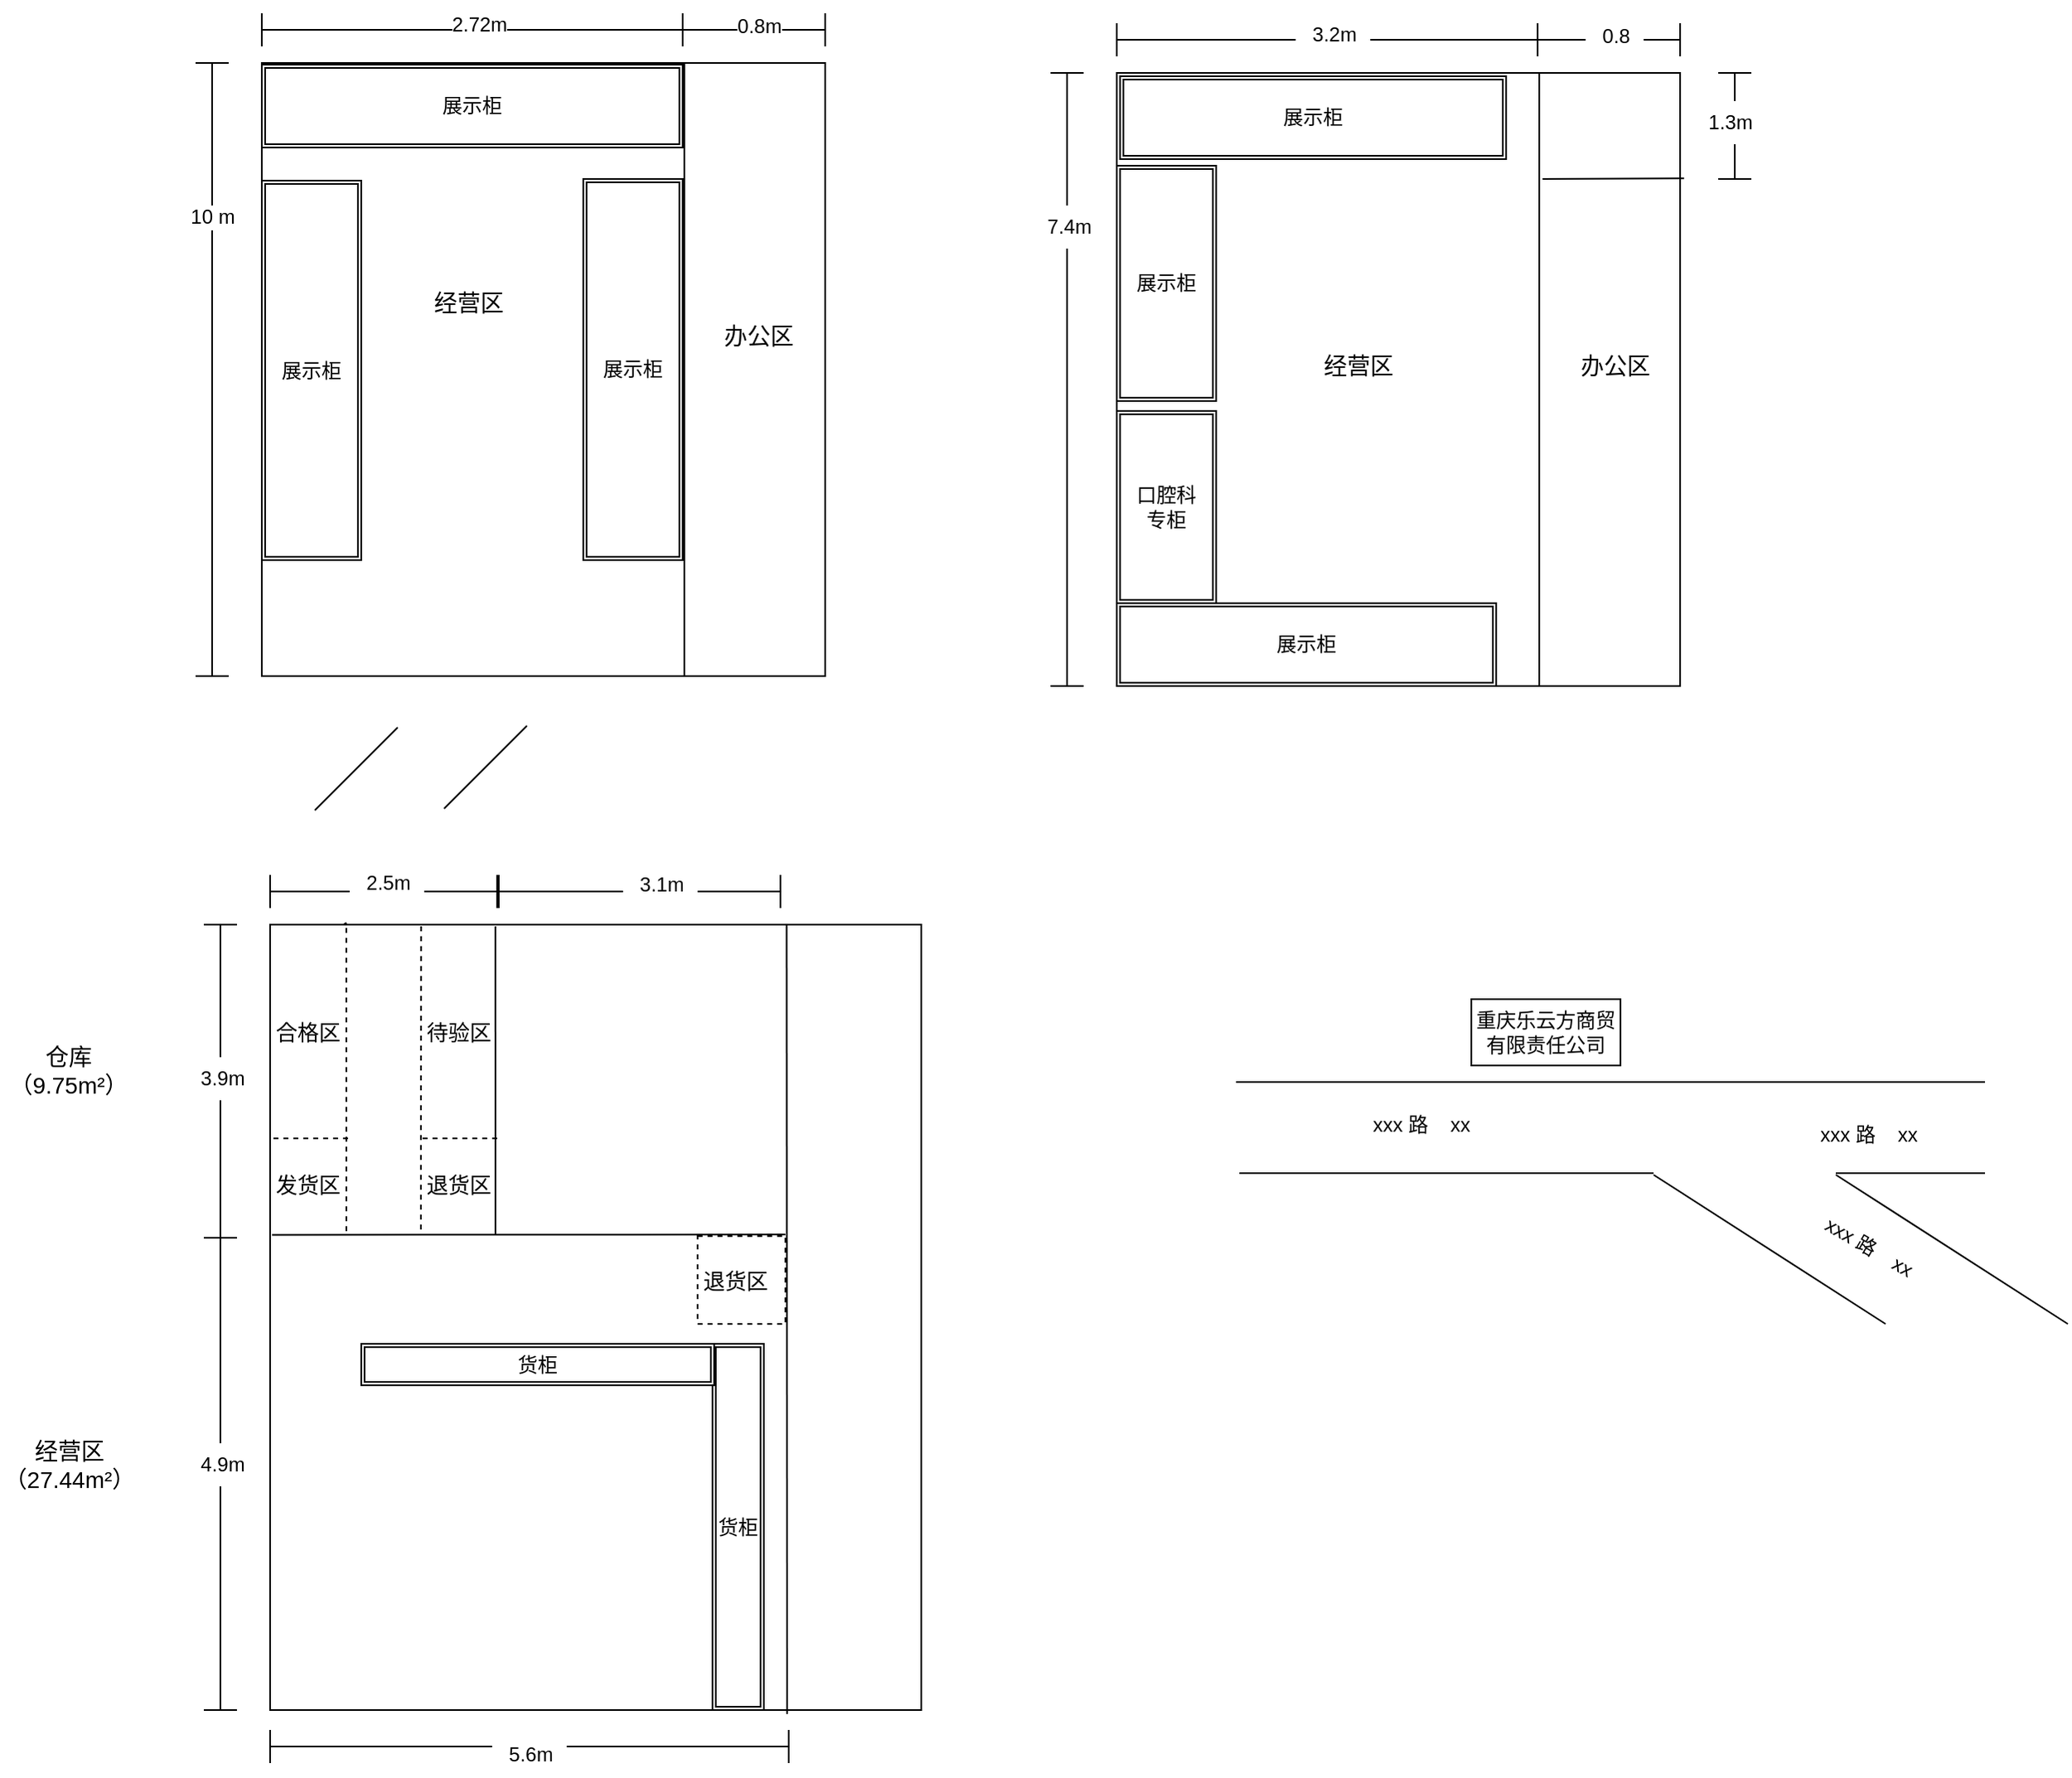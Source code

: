 <mxfile version="26.0.6">
  <diagram name="第 1 页" id="Z-B9GPo6lg7uLuRhSohc">
    <mxGraphModel dx="1091" dy="674" grid="0" gridSize="10" guides="1" tooltips="1" connect="1" arrows="1" fold="1" page="0" pageScale="1" pageWidth="827" pageHeight="1169" math="0" shadow="0">
      <root>
        <mxCell id="0" />
        <mxCell id="1" parent="0" />
        <mxCell id="mRxpKOq9cnGKZ9Mrb7sG-1" value="" style="rounded=0;whiteSpace=wrap;html=1;" parent="1" vertex="1">
          <mxGeometry x="200" y="90" width="340" height="370" as="geometry" />
        </mxCell>
        <mxCell id="mRxpKOq9cnGKZ9Mrb7sG-3" value="办公区" style="text;html=1;align=center;verticalAlign=middle;whiteSpace=wrap;rounded=0;fontSize=14;" parent="1" vertex="1">
          <mxGeometry x="470" y="240" width="60" height="30" as="geometry" />
        </mxCell>
        <mxCell id="mRxpKOq9cnGKZ9Mrb7sG-4" value="经营区" style="text;html=1;align=center;verticalAlign=middle;whiteSpace=wrap;rounded=0;fontSize=14;" parent="1" vertex="1">
          <mxGeometry x="295" y="220" width="60" height="30" as="geometry" />
        </mxCell>
        <mxCell id="mRxpKOq9cnGKZ9Mrb7sG-5" value="" style="shape=crossbar;whiteSpace=wrap;html=1;rounded=1;direction=south;" parent="1" vertex="1">
          <mxGeometry x="160" y="90" width="20" height="370" as="geometry" />
        </mxCell>
        <mxCell id="mRxpKOq9cnGKZ9Mrb7sG-7" value="10 m" style="text;html=1;align=center;verticalAlign=middle;resizable=0;points=[];autosize=1;strokeColor=none;fillColor=none;labelBackgroundColor=default;" parent="1" vertex="1">
          <mxGeometry x="145" y="168" width="50" height="30" as="geometry" />
        </mxCell>
        <mxCell id="mRxpKOq9cnGKZ9Mrb7sG-10" value="" style="shape=crossbar;whiteSpace=wrap;html=1;rounded=1;" parent="1" vertex="1">
          <mxGeometry x="200" y="60" width="254" height="20" as="geometry" />
        </mxCell>
        <mxCell id="mRxpKOq9cnGKZ9Mrb7sG-11" value="2.72m" style="text;html=1;align=center;verticalAlign=middle;resizable=0;points=[];autosize=1;strokeColor=none;fillColor=none;labelBackgroundColor=default;" parent="1" vertex="1">
          <mxGeometry x="301" y="52" width="60" height="30" as="geometry" />
        </mxCell>
        <mxCell id="mRxpKOq9cnGKZ9Mrb7sG-12" value="" style="endArrow=none;html=1;rounded=0;" parent="1" source="mRxpKOq9cnGKZ9Mrb7sG-1" edge="1">
          <mxGeometry width="50" height="50" relative="1" as="geometry">
            <mxPoint x="400" y="140" as="sourcePoint" />
            <mxPoint x="450" y="90" as="targetPoint" />
          </mxGeometry>
        </mxCell>
        <mxCell id="mRxpKOq9cnGKZ9Mrb7sG-13" value="" style="endArrow=none;html=1;rounded=0;" parent="1" source="mRxpKOq9cnGKZ9Mrb7sG-1" edge="1">
          <mxGeometry width="50" height="50" relative="1" as="geometry">
            <mxPoint x="400" y="140" as="sourcePoint" />
            <mxPoint x="450" y="90" as="targetPoint" />
          </mxGeometry>
        </mxCell>
        <mxCell id="mRxpKOq9cnGKZ9Mrb7sG-14" value="" style="endArrow=none;html=1;rounded=0;" parent="1" target="mRxpKOq9cnGKZ9Mrb7sG-1" edge="1">
          <mxGeometry width="50" height="50" relative="1" as="geometry">
            <mxPoint x="450" y="460" as="sourcePoint" />
            <mxPoint x="500" y="410" as="targetPoint" />
          </mxGeometry>
        </mxCell>
        <mxCell id="mRxpKOq9cnGKZ9Mrb7sG-15" value="" style="endArrow=none;html=1;rounded=0;exitX=0.75;exitY=0;exitDx=0;exitDy=0;entryX=0.75;entryY=1;entryDx=0;entryDy=0;" parent="1" source="mRxpKOq9cnGKZ9Mrb7sG-1" target="mRxpKOq9cnGKZ9Mrb7sG-1" edge="1">
          <mxGeometry width="50" height="50" relative="1" as="geometry">
            <mxPoint x="390" y="290" as="sourcePoint" />
            <mxPoint x="440" y="240" as="targetPoint" />
          </mxGeometry>
        </mxCell>
        <mxCell id="mRxpKOq9cnGKZ9Mrb7sG-16" value="" style="shape=crossbar;whiteSpace=wrap;html=1;rounded=1;" parent="1" vertex="1">
          <mxGeometry x="454" y="60" width="86" height="20" as="geometry" />
        </mxCell>
        <mxCell id="mRxpKOq9cnGKZ9Mrb7sG-17" value="0.8m" style="text;html=1;align=center;verticalAlign=middle;resizable=0;points=[];autosize=1;strokeColor=none;fillColor=none;labelBackgroundColor=default;" parent="1" vertex="1">
          <mxGeometry x="475" y="53" width="50" height="30" as="geometry" />
        </mxCell>
        <mxCell id="mRxpKOq9cnGKZ9Mrb7sG-18" value="展示柜" style="shape=ext;double=1;rounded=0;whiteSpace=wrap;html=1;" parent="1" vertex="1">
          <mxGeometry x="200" y="161" width="60" height="229" as="geometry" />
        </mxCell>
        <mxCell id="mRxpKOq9cnGKZ9Mrb7sG-19" value="展示柜" style="shape=ext;double=1;rounded=0;whiteSpace=wrap;html=1;" parent="1" vertex="1">
          <mxGeometry x="394" y="160" width="60" height="230" as="geometry" />
        </mxCell>
        <mxCell id="mRxpKOq9cnGKZ9Mrb7sG-20" value="展示柜" style="shape=ext;double=1;rounded=0;whiteSpace=wrap;html=1;" parent="1" vertex="1">
          <mxGeometry x="200" y="91" width="254" height="50" as="geometry" />
        </mxCell>
        <mxCell id="AbtzzDSf9mE-Rb6gtzmR-1" value="" style="rounded=0;whiteSpace=wrap;html=1;" parent="1" vertex="1">
          <mxGeometry x="205" y="610" width="393" height="474" as="geometry" />
        </mxCell>
        <mxCell id="AbtzzDSf9mE-Rb6gtzmR-3" value="经营区&lt;div&gt;（27.44m²）&lt;/div&gt;" style="text;html=1;align=center;verticalAlign=middle;whiteSpace=wrap;rounded=0;fontSize=14;" parent="1" vertex="1">
          <mxGeometry x="42" y="921" width="84" height="30" as="geometry" />
        </mxCell>
        <mxCell id="AbtzzDSf9mE-Rb6gtzmR-4" value="" style="shape=crossbar;whiteSpace=wrap;html=1;rounded=1;direction=south;" parent="1" vertex="1">
          <mxGeometry x="165" y="610" width="20" height="189" as="geometry" />
        </mxCell>
        <mxCell id="AbtzzDSf9mE-Rb6gtzmR-5" value="3.9m" style="text;html=1;align=center;verticalAlign=middle;resizable=0;points=[];autosize=1;strokeColor=none;fillColor=default;labelBackgroundColor=default;" parent="1" vertex="1">
          <mxGeometry x="153" y="690" width="45" height="26" as="geometry" />
        </mxCell>
        <mxCell id="AbtzzDSf9mE-Rb6gtzmR-6" value="" style="shape=crossbar;whiteSpace=wrap;html=1;rounded=1;" parent="1" vertex="1">
          <mxGeometry x="205" y="580" width="137" height="20" as="geometry" />
        </mxCell>
        <mxCell id="AbtzzDSf9mE-Rb6gtzmR-8" value="" style="endArrow=none;html=1;rounded=0;" parent="1" source="AbtzzDSf9mE-Rb6gtzmR-1" edge="1">
          <mxGeometry width="50" height="50" relative="1" as="geometry">
            <mxPoint x="405" y="660" as="sourcePoint" />
            <mxPoint x="455" y="610" as="targetPoint" />
          </mxGeometry>
        </mxCell>
        <mxCell id="AbtzzDSf9mE-Rb6gtzmR-9" value="" style="endArrow=none;html=1;rounded=0;" parent="1" source="AbtzzDSf9mE-Rb6gtzmR-1" edge="1">
          <mxGeometry width="50" height="50" relative="1" as="geometry">
            <mxPoint x="405" y="660" as="sourcePoint" />
            <mxPoint x="455" y="610" as="targetPoint" />
          </mxGeometry>
        </mxCell>
        <mxCell id="AbtzzDSf9mE-Rb6gtzmR-11" value="" style="endArrow=none;html=1;rounded=0;exitX=0.75;exitY=0;exitDx=0;exitDy=0;entryX=0.794;entryY=1.005;entryDx=0;entryDy=0;entryPerimeter=0;" parent="1" target="AbtzzDSf9mE-Rb6gtzmR-1" edge="1">
          <mxGeometry width="50" height="50" relative="1" as="geometry">
            <mxPoint x="516.75" y="610" as="sourcePoint" />
            <mxPoint x="516.75" y="980" as="targetPoint" />
          </mxGeometry>
        </mxCell>
        <mxCell id="AbtzzDSf9mE-Rb6gtzmR-12" value="" style="shape=crossbar;whiteSpace=wrap;html=1;rounded=1;" parent="1" vertex="1">
          <mxGeometry x="343" y="580" width="170" height="20" as="geometry" />
        </mxCell>
        <mxCell id="AbtzzDSf9mE-Rb6gtzmR-13" value="3.1m" style="text;html=1;align=center;verticalAlign=middle;resizable=0;points=[];autosize=1;strokeColor=none;fillColor=default;labelBackgroundColor=default;" parent="1" vertex="1">
          <mxGeometry x="418" y="573" width="45" height="26" as="geometry" />
        </mxCell>
        <mxCell id="AbtzzDSf9mE-Rb6gtzmR-15" value="货柜" style="shape=ext;double=1;rounded=0;whiteSpace=wrap;html=1;" parent="1" vertex="1">
          <mxGeometry x="472" y="863" width="31" height="221" as="geometry" />
        </mxCell>
        <mxCell id="AbtzzDSf9mE-Rb6gtzmR-16" value="货柜" style="shape=ext;double=1;rounded=0;whiteSpace=wrap;html=1;" parent="1" vertex="1">
          <mxGeometry x="260" y="863" width="213" height="25" as="geometry" />
        </mxCell>
        <mxCell id="AbtzzDSf9mE-Rb6gtzmR-19" value="2.5m" style="text;html=1;align=center;verticalAlign=middle;resizable=0;points=[];autosize=1;strokeColor=none;fillColor=default;" parent="1" vertex="1">
          <mxGeometry x="253" y="572" width="45" height="26" as="geometry" />
        </mxCell>
        <mxCell id="AbtzzDSf9mE-Rb6gtzmR-20" value="" style="endArrow=none;html=1;rounded=0;" parent="1" target="AbtzzDSf9mE-Rb6gtzmR-1" edge="1">
          <mxGeometry width="50" height="50" relative="1" as="geometry">
            <mxPoint x="205" y="804" as="sourcePoint" />
            <mxPoint x="255" y="754" as="targetPoint" />
          </mxGeometry>
        </mxCell>
        <mxCell id="AbtzzDSf9mE-Rb6gtzmR-21" value="" style="endArrow=none;html=1;rounded=0;exitX=0.003;exitY=0.395;exitDx=0;exitDy=0;exitPerimeter=0;" parent="1" source="AbtzzDSf9mE-Rb6gtzmR-1" edge="1">
          <mxGeometry width="50" height="50" relative="1" as="geometry">
            <mxPoint x="236" y="805" as="sourcePoint" />
            <mxPoint x="516" y="797" as="targetPoint" />
          </mxGeometry>
        </mxCell>
        <mxCell id="AbtzzDSf9mE-Rb6gtzmR-22" value="" style="endArrow=none;html=1;rounded=0;entryX=0.346;entryY=0.002;entryDx=0;entryDy=0;entryPerimeter=0;" parent="1" target="AbtzzDSf9mE-Rb6gtzmR-1" edge="1">
          <mxGeometry width="50" height="50" relative="1" as="geometry">
            <mxPoint x="341" y="797" as="sourcePoint" />
            <mxPoint x="349" y="654" as="targetPoint" />
          </mxGeometry>
        </mxCell>
        <mxCell id="AbtzzDSf9mE-Rb6gtzmR-23" value="" style="endArrow=none;dashed=1;html=1;dashPattern=1 3;strokeWidth=2;rounded=0;" parent="1" source="AbtzzDSf9mE-Rb6gtzmR-1" edge="1">
          <mxGeometry width="50" height="50" relative="1" as="geometry">
            <mxPoint x="200" y="659" as="sourcePoint" />
            <mxPoint x="250" y="609" as="targetPoint" />
          </mxGeometry>
        </mxCell>
        <mxCell id="AbtzzDSf9mE-Rb6gtzmR-25" value="" style="endArrow=none;dashed=1;html=1;strokeWidth=1;rounded=0;entryX=0.117;entryY=0.001;entryDx=0;entryDy=0;entryPerimeter=0;" parent="1" target="AbtzzDSf9mE-Rb6gtzmR-1" edge="1">
          <mxGeometry width="50" height="50" relative="1" as="geometry">
            <mxPoint x="251" y="795" as="sourcePoint" />
            <mxPoint x="294" y="672" as="targetPoint" />
          </mxGeometry>
        </mxCell>
        <mxCell id="AbtzzDSf9mE-Rb6gtzmR-26" value="" style="endArrow=none;dashed=1;html=1;strokeWidth=1;rounded=0;entryX=0.232;entryY=0.001;entryDx=0;entryDy=0;entryPerimeter=0;" parent="1" target="AbtzzDSf9mE-Rb6gtzmR-1" edge="1">
          <mxGeometry width="50" height="50" relative="1" as="geometry">
            <mxPoint x="296" y="794" as="sourcePoint" />
            <mxPoint x="261" y="620" as="targetPoint" />
          </mxGeometry>
        </mxCell>
        <mxCell id="AbtzzDSf9mE-Rb6gtzmR-27" value="" style="endArrow=none;dashed=1;html=1;strokeWidth=1;rounded=0;" parent="1" edge="1">
          <mxGeometry width="50" height="50" relative="1" as="geometry">
            <mxPoint x="297" y="739" as="sourcePoint" />
            <mxPoint x="343" y="739" as="targetPoint" />
          </mxGeometry>
        </mxCell>
        <mxCell id="AbtzzDSf9mE-Rb6gtzmR-28" value="待验区" style="text;html=1;align=center;verticalAlign=middle;whiteSpace=wrap;rounded=0;fontSize=13;" parent="1" vertex="1">
          <mxGeometry x="289" y="660" width="60" height="30" as="geometry" />
        </mxCell>
        <mxCell id="AbtzzDSf9mE-Rb6gtzmR-29" value="退货区" style="text;html=1;align=center;verticalAlign=middle;whiteSpace=wrap;rounded=0;fontSize=13;" parent="1" vertex="1">
          <mxGeometry x="289" y="752" width="60" height="30" as="geometry" />
        </mxCell>
        <mxCell id="AbtzzDSf9mE-Rb6gtzmR-30" value="合格区" style="text;html=1;align=center;verticalAlign=middle;whiteSpace=wrap;rounded=0;fontSize=13;" parent="1" vertex="1">
          <mxGeometry x="198" y="660" width="60" height="30" as="geometry" />
        </mxCell>
        <mxCell id="AbtzzDSf9mE-Rb6gtzmR-31" value="" style="whiteSpace=wrap;html=1;aspect=fixed;dashed=1;" parent="1" vertex="1">
          <mxGeometry x="463" y="798" width="53" height="53" as="geometry" />
        </mxCell>
        <mxCell id="AbtzzDSf9mE-Rb6gtzmR-34" value="退货区" style="text;html=1;align=center;verticalAlign=middle;whiteSpace=wrap;rounded=0;fontSize=13;" parent="1" vertex="1">
          <mxGeometry x="456" y="809.5" width="60" height="30" as="geometry" />
        </mxCell>
        <mxCell id="AbtzzDSf9mE-Rb6gtzmR-35" value="" style="shape=crossbar;whiteSpace=wrap;html=1;rounded=1;direction=south;" parent="1" vertex="1">
          <mxGeometry x="165" y="799" width="20" height="285" as="geometry" />
        </mxCell>
        <mxCell id="AbtzzDSf9mE-Rb6gtzmR-36" value="4.9m" style="text;html=1;align=center;verticalAlign=middle;resizable=0;points=[];autosize=1;strokeColor=none;fillColor=default;labelBackgroundColor=default;" parent="1" vertex="1">
          <mxGeometry x="153" y="923" width="45" height="26" as="geometry" />
        </mxCell>
        <mxCell id="AbtzzDSf9mE-Rb6gtzmR-37" value="" style="shape=crossbar;whiteSpace=wrap;html=1;rounded=1;" parent="1" vertex="1">
          <mxGeometry x="205" y="1096" width="313" height="20" as="geometry" />
        </mxCell>
        <mxCell id="AbtzzDSf9mE-Rb6gtzmR-38" value="5.6m" style="text;html=1;align=center;verticalAlign=middle;resizable=0;points=[];autosize=1;strokeColor=none;fillColor=default;labelBackgroundColor=default;" parent="1" vertex="1">
          <mxGeometry x="339" y="1098" width="45" height="26" as="geometry" />
        </mxCell>
        <mxCell id="AbtzzDSf9mE-Rb6gtzmR-39" value="仓库&lt;div&gt;（9.75m²）&lt;/div&gt;" style="text;html=1;align=center;verticalAlign=middle;whiteSpace=wrap;rounded=0;fontSize=14;" parent="1" vertex="1">
          <mxGeometry x="43" y="683" width="81" height="30" as="geometry" />
        </mxCell>
        <mxCell id="AbtzzDSf9mE-Rb6gtzmR-40" value="" style="endArrow=none;dashed=1;html=1;strokeWidth=1;rounded=0;" parent="1" edge="1">
          <mxGeometry width="50" height="50" relative="1" as="geometry">
            <mxPoint x="207" y="739" as="sourcePoint" />
            <mxPoint x="253" y="739" as="targetPoint" />
          </mxGeometry>
        </mxCell>
        <mxCell id="AbtzzDSf9mE-Rb6gtzmR-41" value="发货区" style="text;html=1;align=center;verticalAlign=middle;whiteSpace=wrap;rounded=0;fontSize=13;" parent="1" vertex="1">
          <mxGeometry x="198" y="752" width="60" height="30" as="geometry" />
        </mxCell>
        <mxCell id="Akqk1PsO7k6nNeHA24I_-1" value="" style="rounded=0;whiteSpace=wrap;html=1;" parent="1" vertex="1">
          <mxGeometry x="716" y="96" width="340" height="370" as="geometry" />
        </mxCell>
        <mxCell id="Akqk1PsO7k6nNeHA24I_-2" value="办公区" style="text;html=1;align=center;verticalAlign=middle;whiteSpace=wrap;rounded=0;fontSize=14;" parent="1" vertex="1">
          <mxGeometry x="986.5" y="258" width="60" height="30" as="geometry" />
        </mxCell>
        <mxCell id="Akqk1PsO7k6nNeHA24I_-3" value="经营区" style="text;html=1;align=center;verticalAlign=middle;whiteSpace=wrap;rounded=0;fontSize=14;" parent="1" vertex="1">
          <mxGeometry x="832" y="258" width="60" height="30" as="geometry" />
        </mxCell>
        <mxCell id="Akqk1PsO7k6nNeHA24I_-4" value="" style="shape=crossbar;whiteSpace=wrap;html=1;rounded=1;direction=south;" parent="1" vertex="1">
          <mxGeometry x="676" y="96" width="20" height="370" as="geometry" />
        </mxCell>
        <mxCell id="Akqk1PsO7k6nNeHA24I_-5" value="7.4m" style="text;html=1;align=center;verticalAlign=middle;resizable=0;points=[];autosize=1;strokeColor=none;fillColor=default;labelBackgroundColor=default;" parent="1" vertex="1">
          <mxGeometry x="664" y="176" width="45" height="26" as="geometry" />
        </mxCell>
        <mxCell id="Akqk1PsO7k6nNeHA24I_-6" value="" style="shape=crossbar;whiteSpace=wrap;html=1;rounded=1;" parent="1" vertex="1">
          <mxGeometry x="716" y="66" width="254" height="20" as="geometry" />
        </mxCell>
        <mxCell id="Akqk1PsO7k6nNeHA24I_-7" value="3.2m" style="text;html=1;align=center;verticalAlign=middle;resizable=0;points=[];autosize=1;strokeColor=none;fillColor=default;labelBackgroundColor=default;" parent="1" vertex="1">
          <mxGeometry x="824" y="60" width="45" height="26" as="geometry" />
        </mxCell>
        <mxCell id="Akqk1PsO7k6nNeHA24I_-8" value="" style="endArrow=none;html=1;rounded=0;" parent="1" source="Akqk1PsO7k6nNeHA24I_-1" edge="1">
          <mxGeometry width="50" height="50" relative="1" as="geometry">
            <mxPoint x="916" y="146" as="sourcePoint" />
            <mxPoint x="966" y="96" as="targetPoint" />
          </mxGeometry>
        </mxCell>
        <mxCell id="Akqk1PsO7k6nNeHA24I_-9" value="" style="endArrow=none;html=1;rounded=0;" parent="1" source="Akqk1PsO7k6nNeHA24I_-1" edge="1">
          <mxGeometry width="50" height="50" relative="1" as="geometry">
            <mxPoint x="916" y="146" as="sourcePoint" />
            <mxPoint x="966" y="96" as="targetPoint" />
          </mxGeometry>
        </mxCell>
        <mxCell id="Akqk1PsO7k6nNeHA24I_-10" value="" style="endArrow=none;html=1;rounded=0;" parent="1" target="Akqk1PsO7k6nNeHA24I_-1" edge="1">
          <mxGeometry width="50" height="50" relative="1" as="geometry">
            <mxPoint x="966" y="466" as="sourcePoint" />
            <mxPoint x="1016" y="416" as="targetPoint" />
          </mxGeometry>
        </mxCell>
        <mxCell id="Akqk1PsO7k6nNeHA24I_-11" value="" style="endArrow=none;html=1;rounded=0;exitX=0.75;exitY=0;exitDx=0;exitDy=0;entryX=0.75;entryY=1;entryDx=0;entryDy=0;" parent="1" source="Akqk1PsO7k6nNeHA24I_-1" target="Akqk1PsO7k6nNeHA24I_-1" edge="1">
          <mxGeometry width="50" height="50" relative="1" as="geometry">
            <mxPoint x="906" y="296" as="sourcePoint" />
            <mxPoint x="956" y="246" as="targetPoint" />
          </mxGeometry>
        </mxCell>
        <mxCell id="Akqk1PsO7k6nNeHA24I_-12" value="" style="shape=crossbar;whiteSpace=wrap;html=1;rounded=1;" parent="1" vertex="1">
          <mxGeometry x="970" y="66" width="86" height="20" as="geometry" />
        </mxCell>
        <mxCell id="Akqk1PsO7k6nNeHA24I_-13" value="0.8" style="text;html=1;align=center;verticalAlign=middle;resizable=0;points=[];autosize=1;strokeColor=none;fillColor=default;labelBackgroundColor=default;" parent="1" vertex="1">
          <mxGeometry x="999" y="61" width="35" height="26" as="geometry" />
        </mxCell>
        <mxCell id="Akqk1PsO7k6nNeHA24I_-14" value="展示柜" style="shape=ext;double=1;rounded=0;whiteSpace=wrap;html=1;" parent="1" vertex="1">
          <mxGeometry x="716" y="152" width="60" height="142" as="geometry" />
        </mxCell>
        <mxCell id="Akqk1PsO7k6nNeHA24I_-15" value="展示柜" style="shape=ext;double=1;rounded=0;whiteSpace=wrap;html=1;" parent="1" vertex="1">
          <mxGeometry x="718" y="98" width="233" height="50" as="geometry" />
        </mxCell>
        <mxCell id="Akqk1PsO7k6nNeHA24I_-16" value="展示柜" style="shape=ext;double=1;rounded=0;whiteSpace=wrap;html=1;" parent="1" vertex="1">
          <mxGeometry x="716" y="416" width="229" height="50" as="geometry" />
        </mxCell>
        <mxCell id="Akqk1PsO7k6nNeHA24I_-17" value="" style="endArrow=none;html=1;rounded=0;entryX=1.007;entryY=0.172;entryDx=0;entryDy=0;entryPerimeter=0;" parent="1" target="Akqk1PsO7k6nNeHA24I_-1" edge="1">
          <mxGeometry width="50" height="50" relative="1" as="geometry">
            <mxPoint x="973" y="160" as="sourcePoint" />
            <mxPoint x="1022" y="110" as="targetPoint" />
          </mxGeometry>
        </mxCell>
        <mxCell id="Akqk1PsO7k6nNeHA24I_-18" value="" style="shape=crossbar;whiteSpace=wrap;html=1;rounded=1;direction=south;" parent="1" vertex="1">
          <mxGeometry x="1079" y="96" width="20" height="64" as="geometry" />
        </mxCell>
        <mxCell id="Akqk1PsO7k6nNeHA24I_-19" value="1.3m" style="text;html=1;align=center;verticalAlign=middle;resizable=0;points=[];autosize=1;strokeColor=none;fillColor=default;" parent="1" vertex="1">
          <mxGeometry x="1063" y="113" width="45" height="26" as="geometry" />
        </mxCell>
        <mxCell id="W3PNJEltSO5biAEEUw6K-1" value="口腔科&lt;div&gt;专柜&lt;/div&gt;" style="shape=ext;double=1;rounded=0;whiteSpace=wrap;html=1;" parent="1" vertex="1">
          <mxGeometry x="716" y="300" width="60" height="116" as="geometry" />
        </mxCell>
        <mxCell id="yq6RREOEbVMwcZx0b5zC-3" value="" style="endArrow=none;html=1;rounded=0;" parent="1" edge="1">
          <mxGeometry width="50" height="50" relative="1" as="geometry">
            <mxPoint x="788" y="705" as="sourcePoint" />
            <mxPoint x="1240" y="705" as="targetPoint" />
          </mxGeometry>
        </mxCell>
        <mxCell id="yq6RREOEbVMwcZx0b5zC-4" value="" style="endArrow=none;html=1;rounded=0;" parent="1" edge="1">
          <mxGeometry width="50" height="50" relative="1" as="geometry">
            <mxPoint x="790" y="760" as="sourcePoint" />
            <mxPoint x="1040" y="760" as="targetPoint" />
          </mxGeometry>
        </mxCell>
        <mxCell id="yq6RREOEbVMwcZx0b5zC-5" value="" style="endArrow=none;html=1;rounded=0;" parent="1" edge="1">
          <mxGeometry width="50" height="50" relative="1" as="geometry">
            <mxPoint x="1040" y="761" as="sourcePoint" />
            <mxPoint x="1180" y="851" as="targetPoint" />
          </mxGeometry>
        </mxCell>
        <mxCell id="yq6RREOEbVMwcZx0b5zC-6" value="" style="endArrow=none;html=1;rounded=0;" parent="1" edge="1">
          <mxGeometry width="50" height="50" relative="1" as="geometry">
            <mxPoint x="1150" y="761" as="sourcePoint" />
            <mxPoint x="1290" y="851" as="targetPoint" />
          </mxGeometry>
        </mxCell>
        <mxCell id="yq6RREOEbVMwcZx0b5zC-7" value="" style="endArrow=none;html=1;rounded=0;" parent="1" edge="1">
          <mxGeometry width="50" height="50" relative="1" as="geometry">
            <mxPoint x="1150" y="760" as="sourcePoint" />
            <mxPoint x="1240" y="760" as="targetPoint" />
          </mxGeometry>
        </mxCell>
        <mxCell id="yq6RREOEbVMwcZx0b5zC-8" value="xxx 路&amp;nbsp; &amp;nbsp; xx" style="text;html=1;align=center;verticalAlign=middle;whiteSpace=wrap;rounded=0;" parent="1" vertex="1">
          <mxGeometry x="820" y="716" width="160" height="30" as="geometry" />
        </mxCell>
        <mxCell id="yq6RREOEbVMwcZx0b5zC-9" value="xxx 路&amp;nbsp; &amp;nbsp; xx" style="text;html=1;align=center;verticalAlign=middle;whiteSpace=wrap;rounded=0;rotation=30;" parent="1" vertex="1">
          <mxGeometry x="1090" y="790" width="160" height="30" as="geometry" />
        </mxCell>
        <mxCell id="yq6RREOEbVMwcZx0b5zC-10" value="xxx 路&amp;nbsp; &amp;nbsp; xx" style="text;html=1;align=center;verticalAlign=middle;whiteSpace=wrap;rounded=0;" parent="1" vertex="1">
          <mxGeometry x="1090" y="722" width="160" height="30" as="geometry" />
        </mxCell>
        <mxCell id="yq6RREOEbVMwcZx0b5zC-12" value="重庆乐云方商贸有限责任公司" style="rounded=0;whiteSpace=wrap;html=1;" parent="1" vertex="1">
          <mxGeometry x="930" y="655" width="90" height="40" as="geometry" />
        </mxCell>
        <mxCell id="XLHnVbL9Uq-D1tUlDLO1-1" value="" style="group" vertex="1" connectable="0" parent="1">
          <mxGeometry x="232" y="490" width="128" height="51" as="geometry" />
        </mxCell>
        <mxCell id="yq6RREOEbVMwcZx0b5zC-1" value="" style="endArrow=none;html=1;rounded=0;" parent="XLHnVbL9Uq-D1tUlDLO1-1" edge="1">
          <mxGeometry width="50" height="50" relative="1" as="geometry">
            <mxPoint y="51" as="sourcePoint" />
            <mxPoint x="50" y="1" as="targetPoint" />
          </mxGeometry>
        </mxCell>
        <mxCell id="yq6RREOEbVMwcZx0b5zC-2" value="" style="endArrow=none;html=1;rounded=0;" parent="XLHnVbL9Uq-D1tUlDLO1-1" edge="1">
          <mxGeometry width="50" height="50" relative="1" as="geometry">
            <mxPoint x="78" y="50" as="sourcePoint" />
            <mxPoint x="128" as="targetPoint" />
          </mxGeometry>
        </mxCell>
      </root>
    </mxGraphModel>
  </diagram>
</mxfile>
